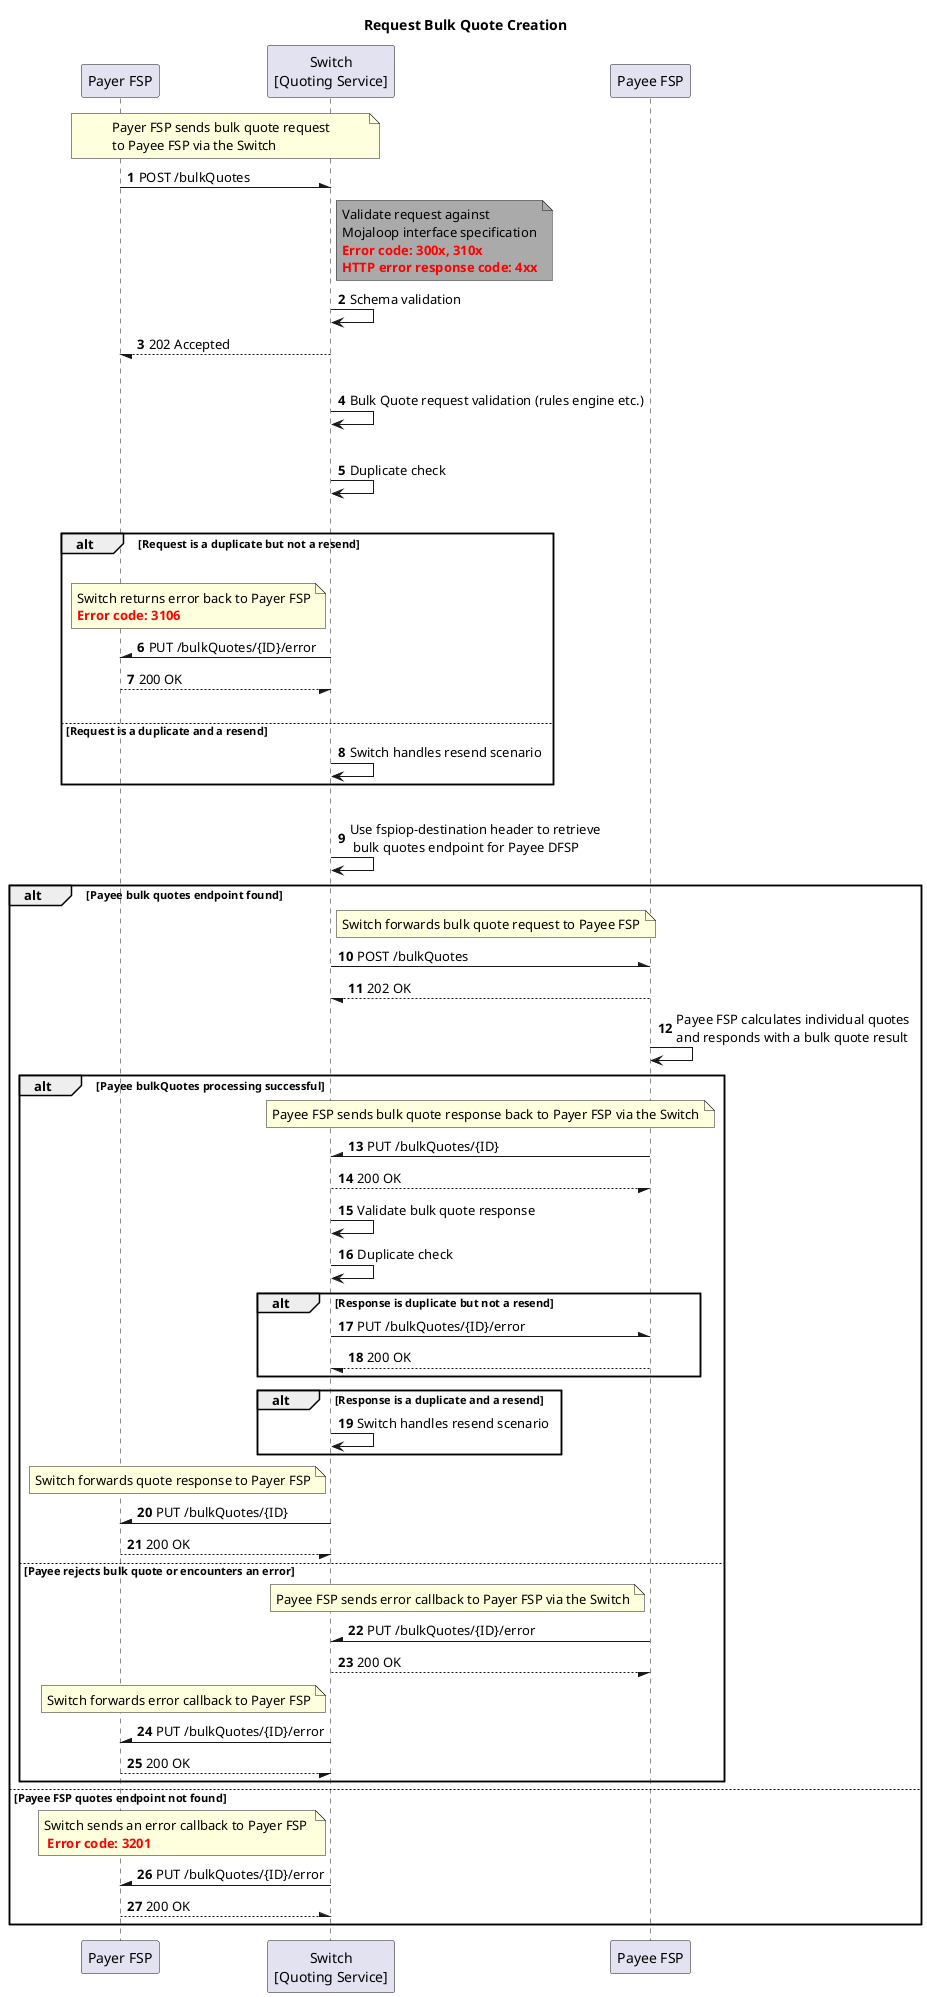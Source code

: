 /'*****
 License
 --------------
 Copyright © 2017 Bill & Melinda Gates Foundation
 The Mojaloop files are made available by the Bill & Melinda Gates Foundation under the Apache License, Version 2.0 (the "License") and you may not use these files except in compliance with the License. You may obtain a copy of the License at
 http://www.apache.org/licenses/LICENSE-2.0
 Unless required by applicable law or agreed to in writing, the Mojaloop files are distributed on an "AS IS" BASIS, WITHOUT WARRANTIES OR CONDITIONS OF ANY KIND, either express or implied. See the License for the specific language governing permissions and limitations under the License.
 Contributors
 --------------
 This is the official list of the Mojaloop project contributors for this file.
 Names of the original copyright holders (individuals or organizations)
 should be listed with a '*' in the first column. People who have
 contributed from an organization can be listed under the organization
 that actually holds the copyright for their contributions (see the
 Gates Foundation organization for an example). Those individuals should have
 their names indented and be marked with a '-'. Email address can be added
 optionally within square brackets <email>.
 * Gates Foundation
 - Name Surname <name.surname@gatesfoundation.com>

 * Sam Kummary <sam@modusbox.com>
 --------------
******'/
 
@startuml
Title Request Bulk Quote Creation
participant "Payer FSP" as PayerFSP
participant "Switch\n[Quoting Service]" as Switch
participant "Payee FSP" as PayeeFSP
autonumber

note over PayerFSP, Switch: Payer FSP sends bulk quote request\nto Payee FSP via the Switch
PayerFSP -\ Switch: POST /bulkQuotes
note right of Switch #aaa
    Validate request against 
    Mojaloop interface specification
    **<color #red>Error code: 300x, 310x</color>**
    **<color #red>HTTP error response code: 4xx</color>**
end note
Switch -> Switch: Schema validation
PayerFSP \-- Switch: 202 Accepted
|||
Switch -> Switch: Bulk Quote request validation (rules engine etc.)
|||
Switch -> Switch: Duplicate check
|||
alt Request is a duplicate but not a resend
|||
    note left of Switch
        Switch returns error back to Payer FSP
        <color #red>**Error code: 3106**</color>
    end note
    PayerFSP /- Switch: PUT /bulkQuotes/{ID}/error
    PayerFSP --/ Switch: 200 OK
|||
else Request is a duplicate and a resend
    Switch -> Switch: Switch handles resend scenario
end
|||
Switch -> Switch: Use fspiop-destination header to retrieve\n bulk quotes endpoint for Payee DFSP
alt Payee bulk quotes endpoint found
    note right of Switch: Switch forwards bulk quote request to Payee FSP
    Switch -\ PayeeFSP: POST /bulkQuotes
    Switch \-- PayeeFSP: 202 OK

    PayeeFSP -> PayeeFSP: Payee FSP calculates individual quotes\nand responds with a bulk quote result
    alt Payee bulkQuotes processing successful
        note over PayeeFSP, Switch: Payee FSP sends bulk quote response back to Payer FSP via the Switch
        Switch /- PayeeFSP: PUT /bulkQuotes/{ID}
        Switch --/ PayeeFSP: 200 OK

        Switch -> Switch: Validate bulk quote response
        Switch -> Switch: Duplicate check
        alt Response is duplicate but not a resend
            Switch -\ PayeeFSP: PUT /bulkQuotes/{ID}/error
            Switch \-- PayeeFSP: 200 OK
        end
        alt Response is a duplicate and a resend
            Switch -> Switch: Switch handles resend scenario
        end

        note left of Switch: Switch forwards quote response to Payer FSP
        PayerFSP /- Switch: PUT /bulkQuotes/{ID}
        PayerFSP --/ Switch: 200 OK
    else Payee rejects bulk quote or encounters an error
        note left of PayeeFSP: Payee FSP sends error callback to Payer FSP via the Switch
        Switch /- PayeeFSP: PUT /bulkQuotes/{ID}/error
        Switch --/ PayeeFSP: 200 OK
        note left of Switch: Switch forwards error callback to Payer FSP
        PayerFSP /- Switch: PUT /bulkQuotes/{ID}/error
        PayerFSP --/ Switch: 200 OK
    end
else Payee FSP quotes endpoint not found
    note left of Switch: Switch sends an error callback to Payer FSP \n <color #red>**Error code: 3201**</color>
    PayerFSP /- Switch: PUT /bulkQuotes/{ID}/error
    PayerFSP --\ Switch: 200 OK
end

@enduml
